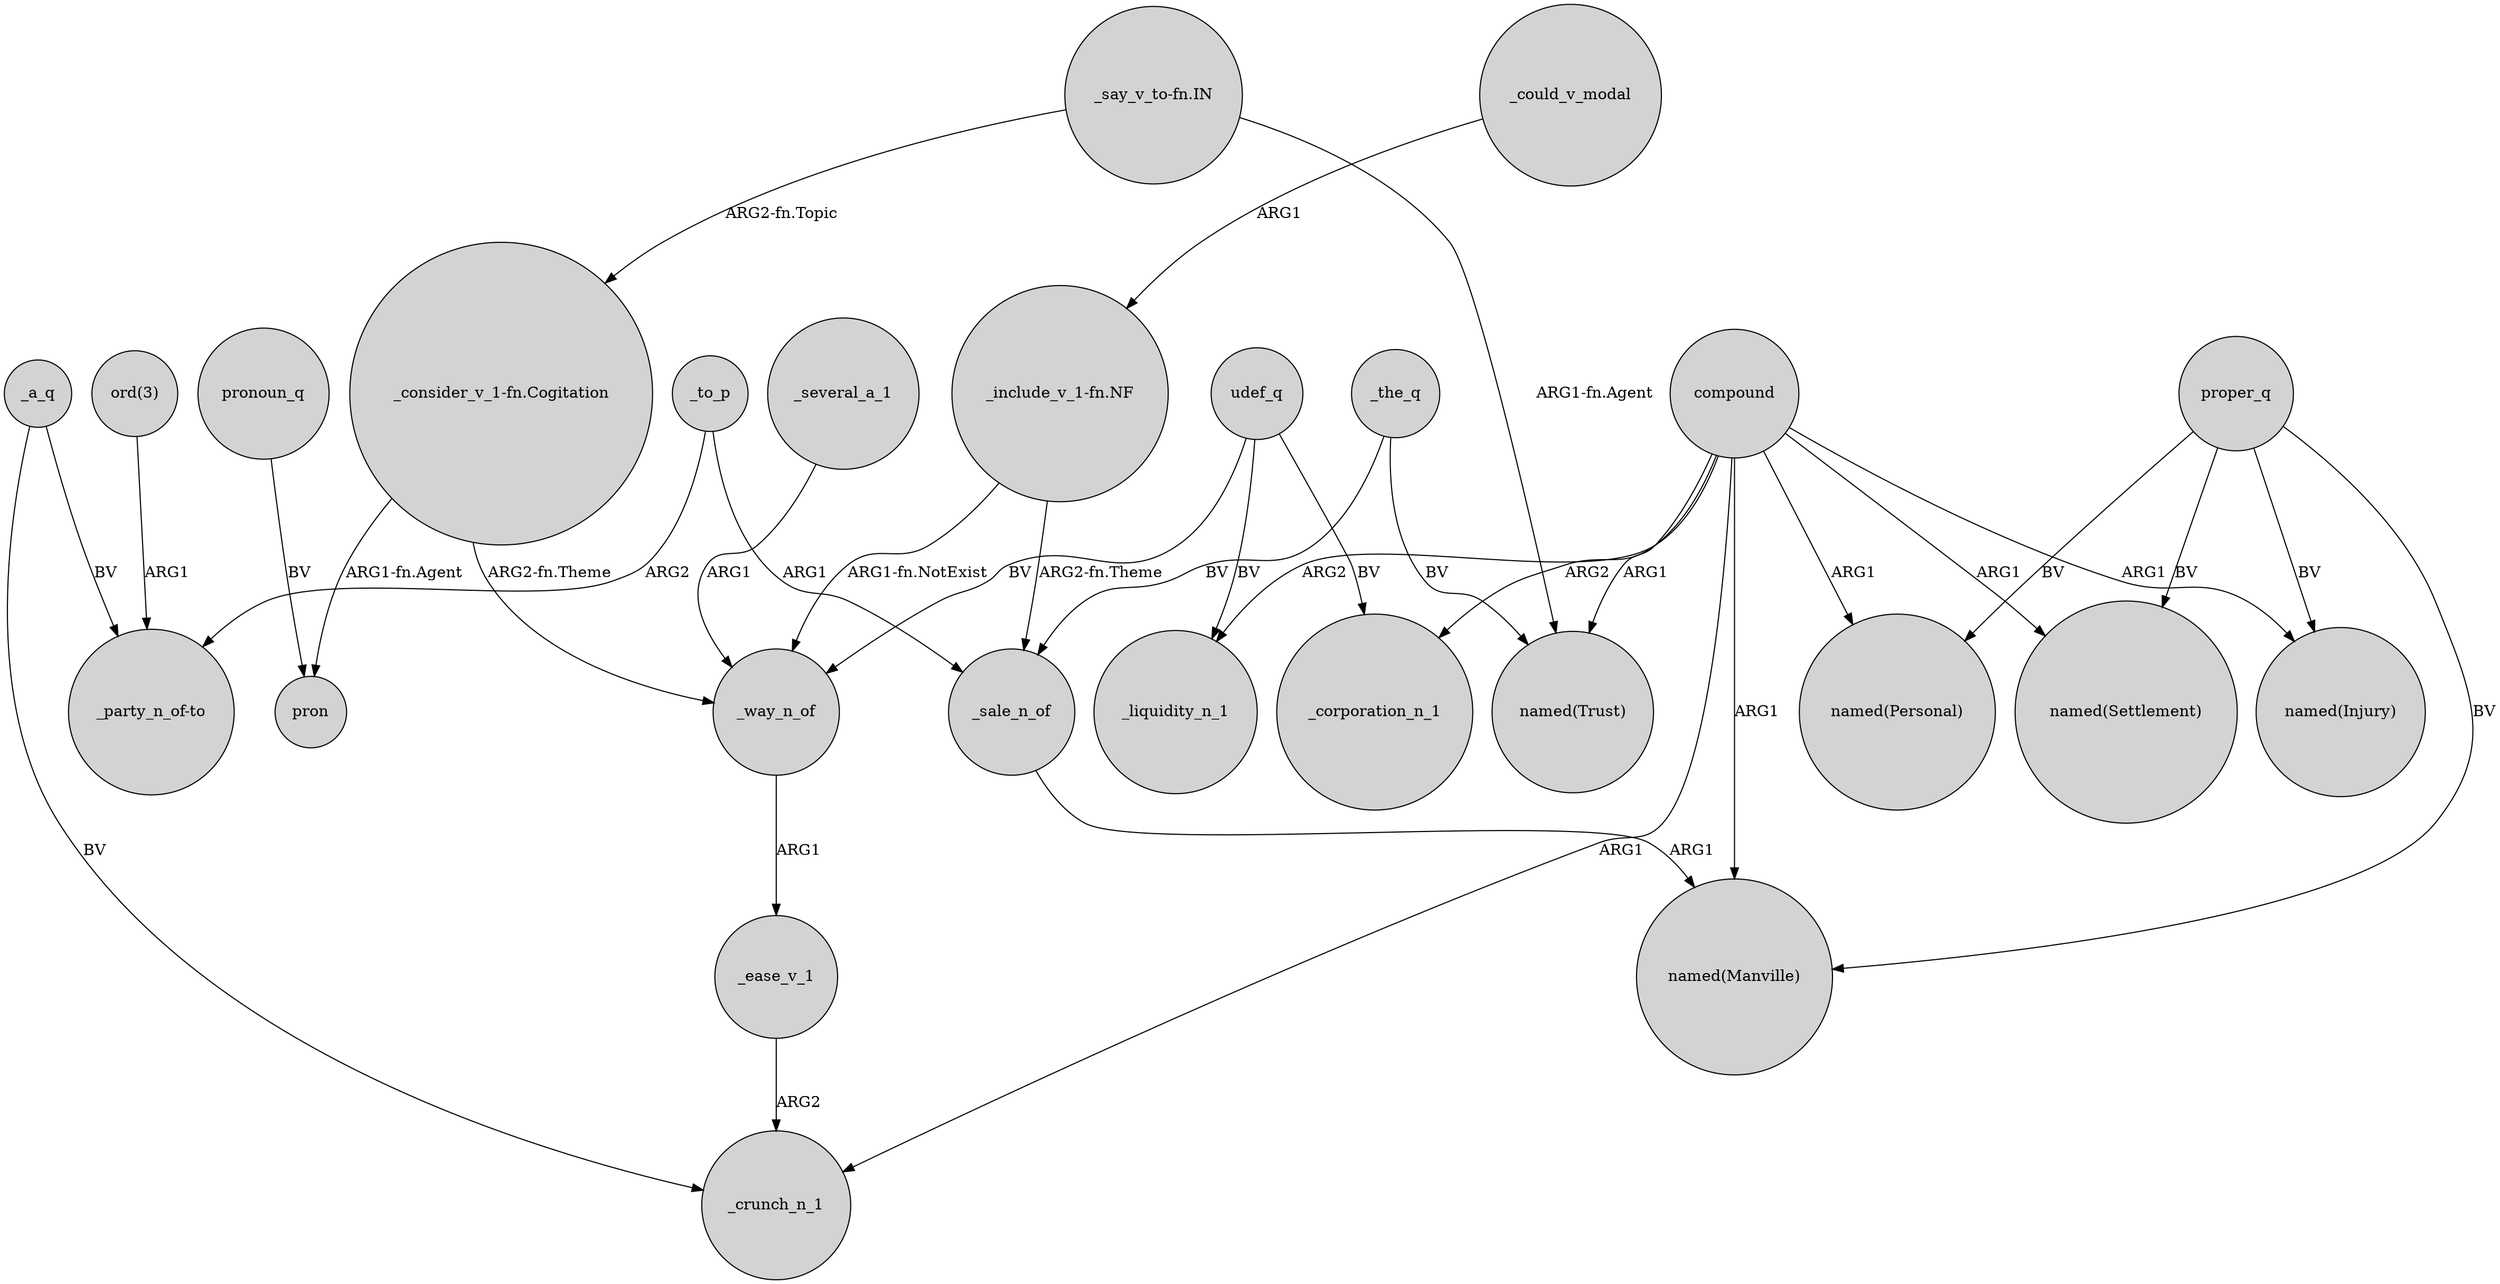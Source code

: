 digraph {
	node [shape=circle style=filled]
	_sale_n_of -> "named(Manville)" [label=ARG1]
	"_consider_v_1-fn.Cogitation" -> pron [label="ARG1-fn.Agent"]
	compound -> _crunch_n_1 [label=ARG1]
	proper_q -> "named(Manville)" [label=BV]
	proper_q -> "named(Injury)" [label=BV]
	udef_q -> _way_n_of [label=BV]
	_ease_v_1 -> _crunch_n_1 [label=ARG2]
	"_include_v_1-fn.NF" -> _way_n_of [label="ARG1-fn.NotExist"]
	compound -> _corporation_n_1 [label=ARG2]
	"_say_v_to-fn.IN" -> "named(Trust)" [label="ARG1-fn.Agent"]
	compound -> "named(Trust)" [label=ARG1]
	"_say_v_to-fn.IN" -> "_consider_v_1-fn.Cogitation" [label="ARG2-fn.Topic"]
	_to_p -> _sale_n_of [label=ARG1]
	compound -> _liquidity_n_1 [label=ARG2]
	_to_p -> "_party_n_of-to" [label=ARG2]
	"_include_v_1-fn.NF" -> _sale_n_of [label="ARG2-fn.Theme"]
	_the_q -> "named(Trust)" [label=BV]
	_a_q -> "_party_n_of-to" [label=BV]
	pronoun_q -> pron [label=BV]
	udef_q -> _corporation_n_1 [label=BV]
	_the_q -> _sale_n_of [label=BV]
	_several_a_1 -> _way_n_of [label=ARG1]
	"_consider_v_1-fn.Cogitation" -> _way_n_of [label="ARG2-fn.Theme"]
	"ord(3)" -> "_party_n_of-to" [label=ARG1]
	proper_q -> "named(Settlement)" [label=BV]
	_way_n_of -> _ease_v_1 [label=ARG1]
	compound -> "named(Injury)" [label=ARG1]
	udef_q -> _liquidity_n_1 [label=BV]
	compound -> "named(Settlement)" [label=ARG1]
	compound -> "named(Manville)" [label=ARG1]
	compound -> "named(Personal)" [label=ARG1]
	_a_q -> _crunch_n_1 [label=BV]
	_could_v_modal -> "_include_v_1-fn.NF" [label=ARG1]
	proper_q -> "named(Personal)" [label=BV]
}
